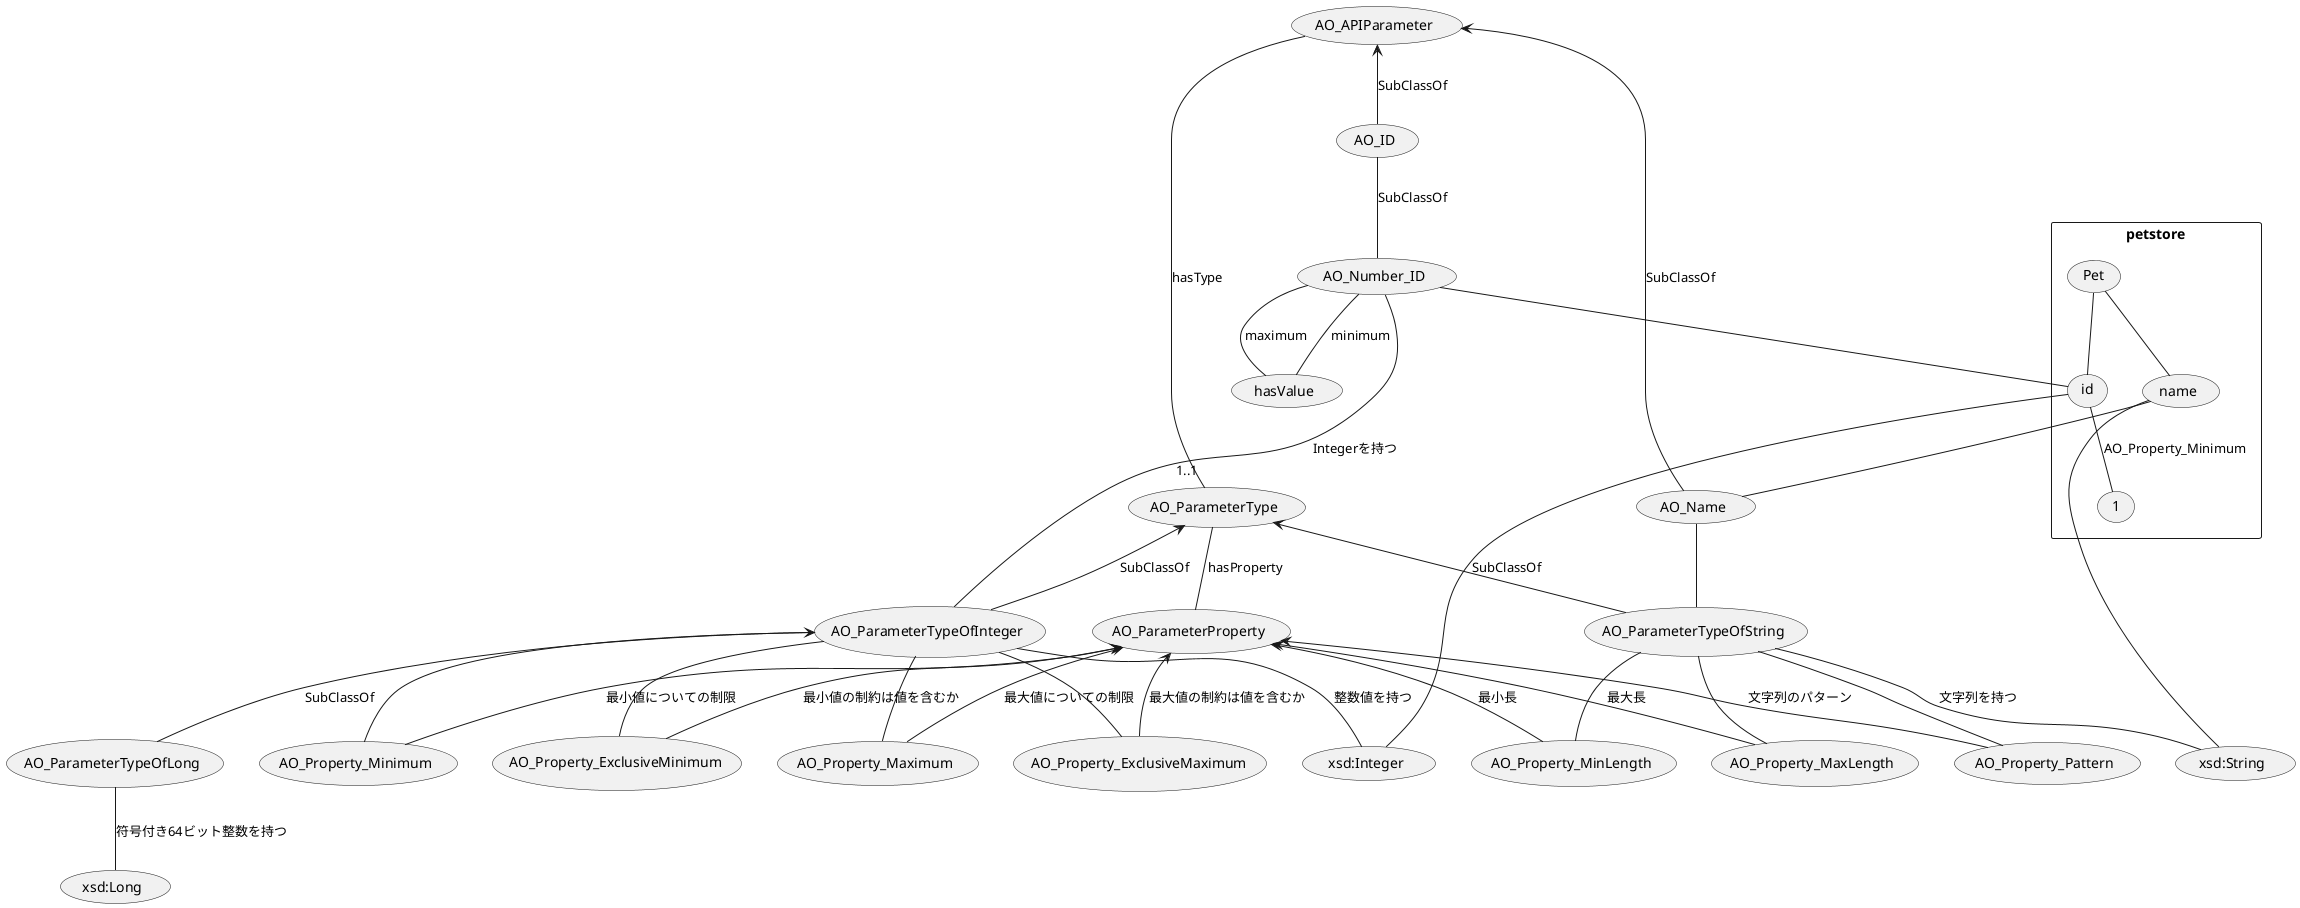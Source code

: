 @startuml Petstore API
(AO_APIParameter) as AO_APIParameter
(AO_ParameterType) as AO_ParameterType
(AO_ParameterProperty) as AO_ParameterProperty


' パラメータの型について
AO_APIParameter -- "1..1" (AO_ParameterType) : hasType
(AO_ParameterType) <-- (AO_ParameterTypeOfInteger) : SubClassOf
(AO_ParameterTypeOfInteger) -- (xsd:Integer) : 整数値を持つ
(AO_ParameterTypeOfInteger) <-- (AO_ParameterTypeOfLong) : SubClassOf
(AO_ParameterTypeOfLong) -- (xsd:Long) : 符号付き64ビット整数を持つ
(AO_ParameterType) <-- (AO_ParameterTypeOfString) : SubClassOf
(AO_ParameterTypeOfString) -- (xsd:String) : 文字列を持つ

' パラメータが持つ制約

AO_ParameterType -- AO_ParameterProperty : hasProperty
AO_ParameterProperty <-- (AO_Property_Maximum): 最大値についての制限
AO_ParameterProperty <-- (AO_Property_Minimum): 最小値についての制限
AO_ParameterProperty <-- (AO_Property_ExclusiveMaximum): 最大値の制約は値を含むか
AO_ParameterProperty <-- (AO_Property_ExclusiveMinimum): 最小値の制約は値を含むか
AO_ParameterProperty <-- (AO_Property_MaxLength) : 最大長
AO_ParameterProperty <-- (AO_Property_MinLength) : 最小長
AO_ParameterProperty <-- (AO_Property_Pattern) : 文字列のパターン

(AO_ParameterTypeOfInteger) -- (AO_Property_Maximum)
(AO_ParameterTypeOfInteger) -- (AO_Property_Minimum)
(AO_ParameterTypeOfInteger) -- (AO_Property_ExclusiveMaximum)
(AO_ParameterTypeOfInteger) -- (AO_Property_ExclusiveMinimum)

(AO_ParameterTypeOfString) -- (AO_Property_Pattern)
(AO_ParameterTypeOfString) -- (AO_Property_MaxLength)
(AO_ParameterTypeOfString) -- (AO_Property_MinLength)



(AO_ID) as AO_ID
AO_APIParameter <-- (AO_ID) : SubClassOf

(AO_Number_ID) as AO_Number_ID
(AO_ID) -- (AO_Number_ID) : SubClassOf
(AO_Number_ID) -- (AO_ParameterTypeOfInteger) : Integerを持つ
(AO_Number_ID) -- (hasValue) : minimum
(AO_Number_ID) -- (hasValue) : maximum

(AO_Name) as AO_Name
AO_APIParameter <-- AO_Name : SubClassOf
AO_Name -- AO_ParameterTypeOfString

' AO_Name <-- (AO_JP_Name) : SubClassOf

' (AO_Category) as AO_Category
' AO_APIParameter <-- AO_Category : SubClassOf

' (AO_URL) as AO_URL
' AO_APIParameter <-- AO_URL : SubClassOf

' (AO_Tag) as AO_Tag
' AO_APIParameter <-- AO_Tag : SubClassOf

' (AO_Status) as AO_Status
' AO_APIParameter <-- AO_Status : SubClassOf

' (AO_StatusName) as AO_StatusName
' AO_APIParameter <-- AO_StatusName : SubClassOf

' (AO_StatusNumber) as AO_StatusNumber
' AO_APIParameter <-- AO_StatusNumber : SubClassOf

' (AO_EmailAddress) as AO_EmailAddress
' AO_APIParameter <-- AO_EmailAddress : SubClassOf

' (AO_Password) as AO_Password
' AO_APIParameter <-- AO_Password : SubClassOf

' (AO_PhoneNumber) as AO_PhoneNumber
' AO_APIParameter <-- AO_PhoneNumber : SubClassOf

' (AO_StateNumber) as AO_StateNumber
' AO_APIParameter <-- AO_StateNumber : SubClassOf

' (AO_Quantity) as AO_Quantity
' AO_APIParameter <-- AO_Quantity : SubClassOf

' (AO_Choices) as AO_Choices
' AO_APIParameter <-- AO_Choices : SubClassOf

' (AO_DateTime) as AO_DateTime
' AO_APIParameter <-- AO_DateTime : SubClassOf

' (AO_Street) as AO_Street
' AO_APIParameter <-- AO_Street : SubClassOf

' (AO_City) as AO_City
' AO_APIParameter <-- AO_City : SubClassOf

' (AO_State) as AO_State
' AO_APIParameter <-- AO_State : SubClassOf

' (AO_ZipCode) as AO_ZipCode
' AO_APIParameter <-- AO_ZipCode : SubClassOf

' (AO_HttpStatusCode) as AO_HttpStatusCode
' AO_APIParameter <-- AO_HttpStatusCode : SubClassOf

' (AO_responseType) as AO_responseType
' AO_APIParameter <-- AO_responseType : SubClassOf

' (AO_Message) as AO_Message
' AO_APIParameter <-- AO_Message : SubClassOf

' (AO_hasType) as AO_hasType
' AO_APIParameter <-- AO_hasType : SubClassOf


rectangle petstore{
    (id) as PetId
    (Pet) -- PetId
    (name) as PetName
    (Pet) -- PetName
    AO_Number_ID -- PetId
    PetId -- (xsd:Integer)
    PetId -- (1) : AO_Property_Minimum
    PetName -- (xsd:String)
    PetName -- AO_Name
}

@enduml